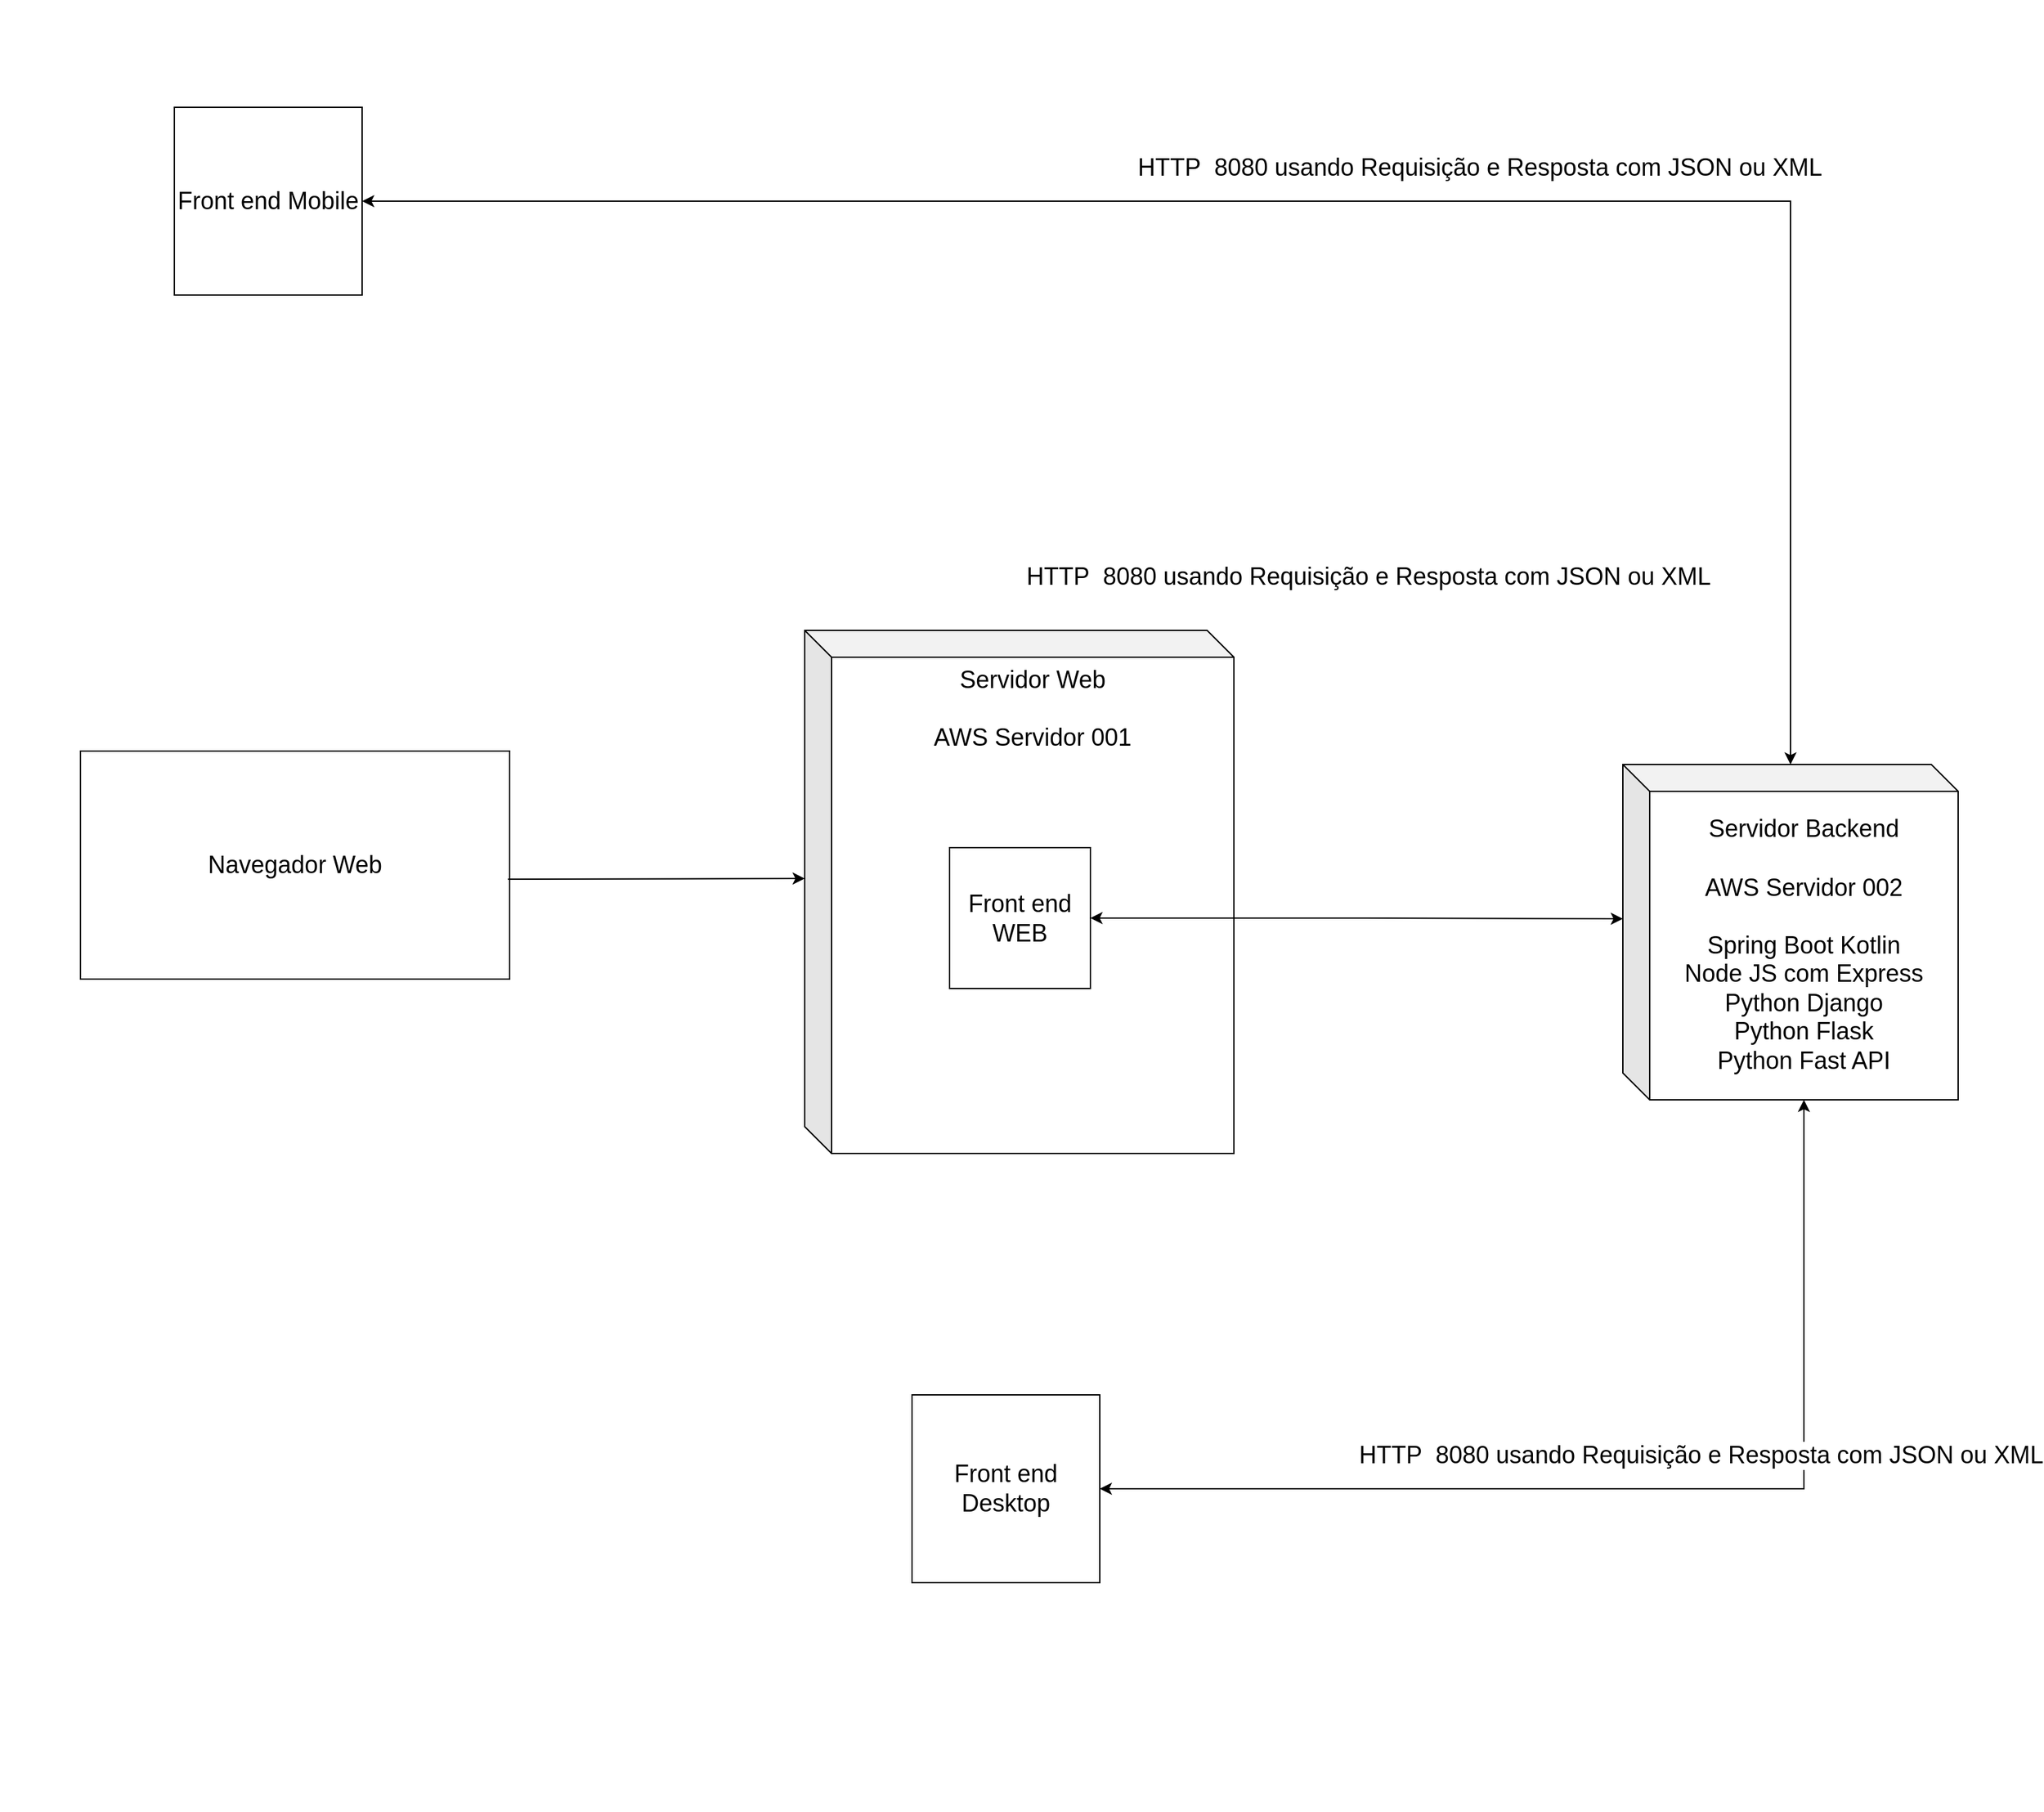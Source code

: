 <mxfile version="26.0.11">
  <diagram name="Página-1" id="81F1UbtDlpMVIuJjuEPL">
    <mxGraphModel dx="3304" dy="2084" grid="1" gridSize="10" guides="1" tooltips="1" connect="1" arrows="1" fold="1" page="1" pageScale="1" pageWidth="827" pageHeight="1169" math="0" shadow="0">
      <root>
        <mxCell id="0" />
        <mxCell id="1" parent="0" />
        <mxCell id="KUsmrb8lNCLkx_MoMA3p-17" value="Servidor Web&lt;div&gt;&lt;br&gt;&lt;/div&gt;&lt;div&gt;AWS Servidor 001&lt;/div&gt;" style="shape=cube;whiteSpace=wrap;html=1;boundedLbl=1;backgroundOutline=1;darkOpacity=0.05;darkOpacity2=0.1;verticalAlign=top;fontSize=18;" parent="1" vertex="1">
          <mxGeometry x="-340" y="40" width="320" height="390" as="geometry" />
        </mxCell>
        <mxCell id="KUsmrb8lNCLkx_MoMA3p-1" value="Servidor Backend&lt;div&gt;&lt;br&gt;&lt;/div&gt;&lt;div&gt;AWS Servidor 002&lt;br&gt;&lt;div&gt;&lt;br&gt;&lt;/div&gt;&lt;div&gt;Spring Boot Kotlin&lt;/div&gt;&lt;div&gt;Node JS com Express&lt;/div&gt;&lt;div&gt;Python Django&lt;/div&gt;&lt;div&gt;Python Flask&lt;/div&gt;&lt;div&gt;Python Fast API&lt;/div&gt;&lt;/div&gt;" style="shape=cube;whiteSpace=wrap;html=1;boundedLbl=1;backgroundOutline=1;darkOpacity=0.05;darkOpacity2=0.1;fontSize=18;" parent="1" vertex="1">
          <mxGeometry x="270" y="140" width="250" height="250" as="geometry" />
        </mxCell>
        <mxCell id="KUsmrb8lNCLkx_MoMA3p-7" value="Front end WEB" style="whiteSpace=wrap;html=1;aspect=fixed;fontSize=18;" parent="1" vertex="1">
          <mxGeometry x="-232" y="202" width="105" height="105" as="geometry" />
        </mxCell>
        <mxCell id="KUsmrb8lNCLkx_MoMA3p-8" style="edgeStyle=orthogonalEdgeStyle;rounded=0;orthogonalLoop=1;jettySize=auto;html=1;startArrow=classic;startFill=1;endArrow=classic;endFill=1;exitX=1;exitY=0.5;exitDx=0;exitDy=0;entryX=0;entryY=0;entryDx=0;entryDy=115.0;entryPerimeter=0;" parent="1" source="KUsmrb8lNCLkx_MoMA3p-7" target="KUsmrb8lNCLkx_MoMA3p-1" edge="1">
          <mxGeometry relative="1" as="geometry">
            <mxPoint x="530" y="275" as="sourcePoint" />
            <mxPoint x="810" y="275" as="targetPoint" />
          </mxGeometry>
        </mxCell>
        <mxCell id="KUsmrb8lNCLkx_MoMA3p-9" value="HTTP&amp;nbsp; 8080 usando Requisição e Resposta com JSON ou XML" style="edgeLabel;html=1;align=center;verticalAlign=middle;resizable=0;points=[];fontSize=18;" parent="KUsmrb8lNCLkx_MoMA3p-8" vertex="1" connectable="0">
          <mxGeometry x="0.15" y="1" relative="1" as="geometry">
            <mxPoint x="-21" y="-254" as="offset" />
          </mxGeometry>
        </mxCell>
        <mxCell id="KUsmrb8lNCLkx_MoMA3p-11" style="edgeStyle=orthogonalEdgeStyle;rounded=0;orthogonalLoop=1;jettySize=auto;html=1;startArrow=classic;startFill=1;endArrow=classic;endFill=1;exitX=1;exitY=0.5;exitDx=0;exitDy=0;" parent="1" source="KUsmrb8lNCLkx_MoMA3p-10" target="KUsmrb8lNCLkx_MoMA3p-1" edge="1">
          <mxGeometry relative="1" as="geometry">
            <mxPoint x="-100" y="265" as="sourcePoint" />
            <mxPoint x="280" y="265" as="targetPoint" />
          </mxGeometry>
        </mxCell>
        <mxCell id="KUsmrb8lNCLkx_MoMA3p-12" value="HTTP&amp;nbsp; 8080 usando Requisição e Resposta com JSON ou XML" style="edgeLabel;html=1;align=center;verticalAlign=middle;resizable=0;points=[];fontSize=18;" parent="KUsmrb8lNCLkx_MoMA3p-11" vertex="1" connectable="0">
          <mxGeometry x="0.15" y="1" relative="1" as="geometry">
            <mxPoint x="-21" y="-24" as="offset" />
          </mxGeometry>
        </mxCell>
        <mxCell id="KUsmrb8lNCLkx_MoMA3p-14" style="edgeStyle=orthogonalEdgeStyle;rounded=0;orthogonalLoop=1;jettySize=auto;html=1;startArrow=classic;startFill=1;endArrow=classic;endFill=1;exitX=1;exitY=0.5;exitDx=0;exitDy=0;entryX=0;entryY=0;entryDx=135;entryDy=250.0;entryPerimeter=0;" parent="1" source="KUsmrb8lNCLkx_MoMA3p-13" target="KUsmrb8lNCLkx_MoMA3p-1" edge="1">
          <mxGeometry relative="1" as="geometry">
            <mxPoint x="-100" y="40" as="sourcePoint" />
            <mxPoint x="405" y="150" as="targetPoint" />
          </mxGeometry>
        </mxCell>
        <mxCell id="KUsmrb8lNCLkx_MoMA3p-15" value="HTTP&amp;nbsp; 8080 usando Requisição e Resposta com JSON ou XML" style="edgeLabel;html=1;align=center;verticalAlign=middle;resizable=0;points=[];fontSize=18;" parent="KUsmrb8lNCLkx_MoMA3p-14" vertex="1" connectable="0">
          <mxGeometry x="0.15" y="1" relative="1" as="geometry">
            <mxPoint x="-21" y="-24" as="offset" />
          </mxGeometry>
        </mxCell>
        <mxCell id="KUsmrb8lNCLkx_MoMA3p-22" value="" style="group;fontSize=19;" parent="1" vertex="1" connectable="0">
          <mxGeometry x="-910" y="-430" width="338" height="338" as="geometry" />
        </mxCell>
        <mxCell id="KUsmrb8lNCLkx_MoMA3p-18" value="" style="shape=image;html=1;verticalAlign=top;verticalLabelPosition=bottom;labelBackgroundColor=#ffffff;imageAspect=0;aspect=fixed;image=https://cdn1.iconfinder.com/data/icons/general-9/500/iPad-128.png" parent="KUsmrb8lNCLkx_MoMA3p-22" vertex="1">
          <mxGeometry width="338" height="338" as="geometry" />
        </mxCell>
        <mxCell id="KUsmrb8lNCLkx_MoMA3p-10" value="Front end Mobile" style="whiteSpace=wrap;html=1;aspect=fixed;fontSize=18;" parent="KUsmrb8lNCLkx_MoMA3p-22" vertex="1">
          <mxGeometry x="100" y="80" width="140" height="140" as="geometry" />
        </mxCell>
        <mxCell id="KUsmrb8lNCLkx_MoMA3p-27" value="" style="group;fontSize=18;" parent="1" vertex="1" connectable="0">
          <mxGeometry x="-940" y="30" width="440" height="440" as="geometry" />
        </mxCell>
        <mxCell id="KUsmrb8lNCLkx_MoMA3p-23" value="" style="shape=image;html=1;verticalAlign=top;verticalLabelPosition=bottom;labelBackgroundColor=#ffffff;imageAspect=0;aspect=fixed;image=https://cdn1.iconfinder.com/data/icons/general-9/500/laptop-128.png" parent="KUsmrb8lNCLkx_MoMA3p-27" vertex="1">
          <mxGeometry width="440" height="440" as="geometry" />
        </mxCell>
        <mxCell id="KUsmrb8lNCLkx_MoMA3p-26" value="Navegador Web" style="rounded=0;whiteSpace=wrap;html=1;fontSize=18;" parent="KUsmrb8lNCLkx_MoMA3p-27" vertex="1">
          <mxGeometry x="60" y="100" width="320" height="170" as="geometry" />
        </mxCell>
        <mxCell id="C7t1A0CUNiaQvzjGpF3V-2" value="" style="endArrow=classic;html=1;rounded=0;exitX=0.996;exitY=0.562;exitDx=0;exitDy=0;exitPerimeter=0;entryX=0;entryY=0;entryDx=0;entryDy=185;entryPerimeter=0;" edge="1" parent="1" source="KUsmrb8lNCLkx_MoMA3p-26" target="KUsmrb8lNCLkx_MoMA3p-17">
          <mxGeometry width="50" height="50" relative="1" as="geometry">
            <mxPoint x="-400" y="80" as="sourcePoint" />
            <mxPoint x="-350" y="30" as="targetPoint" />
          </mxGeometry>
        </mxCell>
        <mxCell id="C7t1A0CUNiaQvzjGpF3V-4" value="" style="group" vertex="1" connectable="0" parent="1">
          <mxGeometry x="-410" y="480" width="440" height="440" as="geometry" />
        </mxCell>
        <mxCell id="KUsmrb8lNCLkx_MoMA3p-19" value="" style="shape=image;html=1;verticalAlign=top;verticalLabelPosition=bottom;labelBackgroundColor=#ffffff;imageAspect=0;aspect=fixed;image=https://cdn1.iconfinder.com/data/icons/general-9/500/laptop-128.png" parent="C7t1A0CUNiaQvzjGpF3V-4" vertex="1">
          <mxGeometry width="440" height="440" as="geometry" />
        </mxCell>
        <mxCell id="KUsmrb8lNCLkx_MoMA3p-13" value="Front end Desktop" style="whiteSpace=wrap;html=1;aspect=fixed;fontSize=18;" parent="C7t1A0CUNiaQvzjGpF3V-4" vertex="1">
          <mxGeometry x="150" y="130" width="140" height="140" as="geometry" />
        </mxCell>
      </root>
    </mxGraphModel>
  </diagram>
</mxfile>
